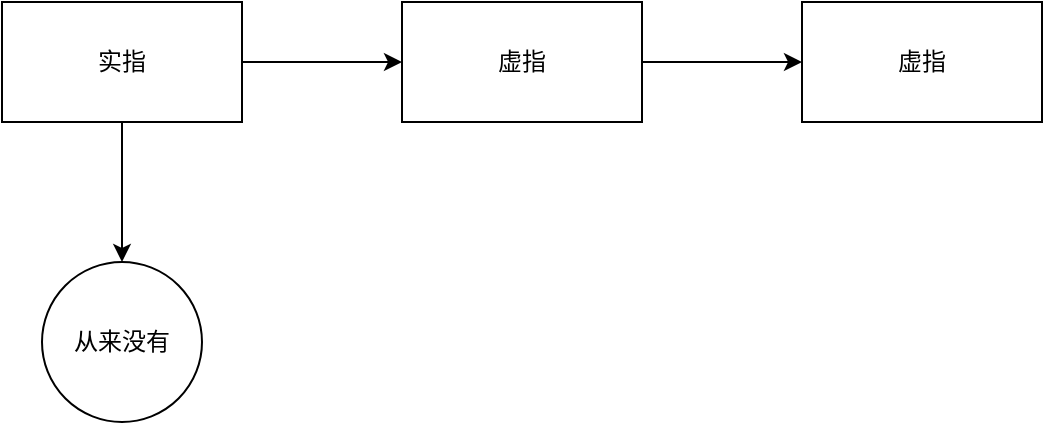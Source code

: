 <mxfile version="28.2.8">
  <diagram name="第 1 页" id="PH6gEFHtQObtW0aymPby">
    <mxGraphModel dx="868" dy="468" grid="0" gridSize="10" guides="1" tooltips="1" connect="1" arrows="1" fold="1" page="0" pageScale="1" pageWidth="827" pageHeight="1169" math="0" shadow="0">
      <root>
        <mxCell id="0" />
        <mxCell id="1" parent="0" />
        <mxCell id="jt_q1IcllzxEEoN-3Dmz-3" value="" style="edgeStyle=orthogonalEdgeStyle;rounded=0;orthogonalLoop=1;jettySize=auto;html=1;" edge="1" parent="1" source="jt_q1IcllzxEEoN-3Dmz-1" target="jt_q1IcllzxEEoN-3Dmz-2">
          <mxGeometry relative="1" as="geometry" />
        </mxCell>
        <mxCell id="jt_q1IcllzxEEoN-3Dmz-7" value="" style="edgeStyle=orthogonalEdgeStyle;rounded=0;orthogonalLoop=1;jettySize=auto;html=1;" edge="1" parent="1" source="jt_q1IcllzxEEoN-3Dmz-1" target="jt_q1IcllzxEEoN-3Dmz-6">
          <mxGeometry relative="1" as="geometry" />
        </mxCell>
        <mxCell id="jt_q1IcllzxEEoN-3Dmz-1" value="实指" style="rounded=0;whiteSpace=wrap;html=1;" vertex="1" parent="1">
          <mxGeometry x="150" y="160" width="120" height="60" as="geometry" />
        </mxCell>
        <mxCell id="jt_q1IcllzxEEoN-3Dmz-5" value="" style="edgeStyle=orthogonalEdgeStyle;rounded=0;orthogonalLoop=1;jettySize=auto;html=1;" edge="1" parent="1" source="jt_q1IcllzxEEoN-3Dmz-2" target="jt_q1IcllzxEEoN-3Dmz-4">
          <mxGeometry relative="1" as="geometry" />
        </mxCell>
        <mxCell id="jt_q1IcllzxEEoN-3Dmz-2" value="虚指" style="whiteSpace=wrap;html=1;rounded=0;" vertex="1" parent="1">
          <mxGeometry x="350" y="160" width="120" height="60" as="geometry" />
        </mxCell>
        <mxCell id="jt_q1IcllzxEEoN-3Dmz-4" value="虚指" style="whiteSpace=wrap;html=1;rounded=0;" vertex="1" parent="1">
          <mxGeometry x="550" y="160" width="120" height="60" as="geometry" />
        </mxCell>
        <mxCell id="jt_q1IcllzxEEoN-3Dmz-6" value="从来没有" style="ellipse;whiteSpace=wrap;html=1;rounded=0;" vertex="1" parent="1">
          <mxGeometry x="170" y="290" width="80" height="80" as="geometry" />
        </mxCell>
      </root>
    </mxGraphModel>
  </diagram>
</mxfile>
